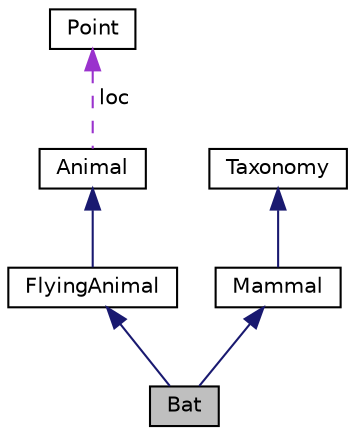 digraph "Bat"
{
  edge [fontname="Helvetica",fontsize="10",labelfontname="Helvetica",labelfontsize="10"];
  node [fontname="Helvetica",fontsize="10",shape=record];
  Node1 [label="Bat",height=0.2,width=0.4,color="black", fillcolor="grey75", style="filled", fontcolor="black"];
  Node2 -> Node1 [dir="back",color="midnightblue",fontsize="10",style="solid"];
  Node2 [label="FlyingAnimal",height=0.2,width=0.4,color="black", fillcolor="white", style="filled",URL="$classFlyingAnimal.html"];
  Node3 -> Node2 [dir="back",color="midnightblue",fontsize="10",style="solid"];
  Node3 [label="Animal",height=0.2,width=0.4,color="black", fillcolor="white", style="filled",URL="$classAnimal.html"];
  Node4 -> Node3 [dir="back",color="darkorchid3",fontsize="10",style="dashed",label=" loc" ];
  Node4 [label="Point",height=0.2,width=0.4,color="black", fillcolor="white", style="filled",URL="$classPoint.html"];
  Node5 -> Node1 [dir="back",color="midnightblue",fontsize="10",style="solid"];
  Node5 [label="Mammal",height=0.2,width=0.4,color="black", fillcolor="white", style="filled",URL="$classMammal.html"];
  Node6 -> Node5 [dir="back",color="midnightblue",fontsize="10",style="solid"];
  Node6 [label="Taxonomy",height=0.2,width=0.4,color="black", fillcolor="white", style="filled",URL="$classTaxonomy.html"];
}
